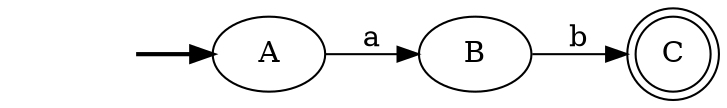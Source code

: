 digraph {
	fake [style=invisible]
	B
	C [shape=doublecircle]
	A [root=true]
	fake -> A [style=bold]
	B -> C [label=b]
	A -> B [label=a]
	rankdir=LR
}
